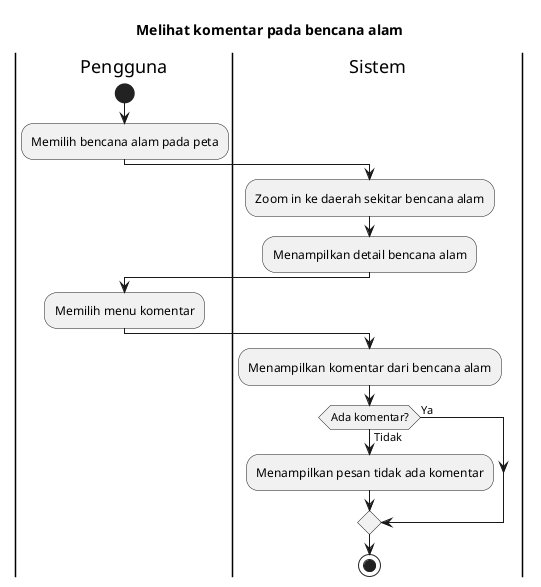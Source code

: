 @startuml Melihat komentar pada bencana alam

title Melihat komentar pada bencana alam
 
|Pengguna|
start
:Memilih bencana alam pada peta;

|Sistem|
:Zoom in ke daerah sekitar bencana alam;
:Menampilkan detail bencana alam;

|Pengguna|
:Memilih menu komentar;

|Sistem|
:Menampilkan komentar dari bencana alam;

if (Ada komentar?) then (Tidak)
  :Menampilkan pesan tidak ada komentar;
else (Ya)
endif

stop

@enduml